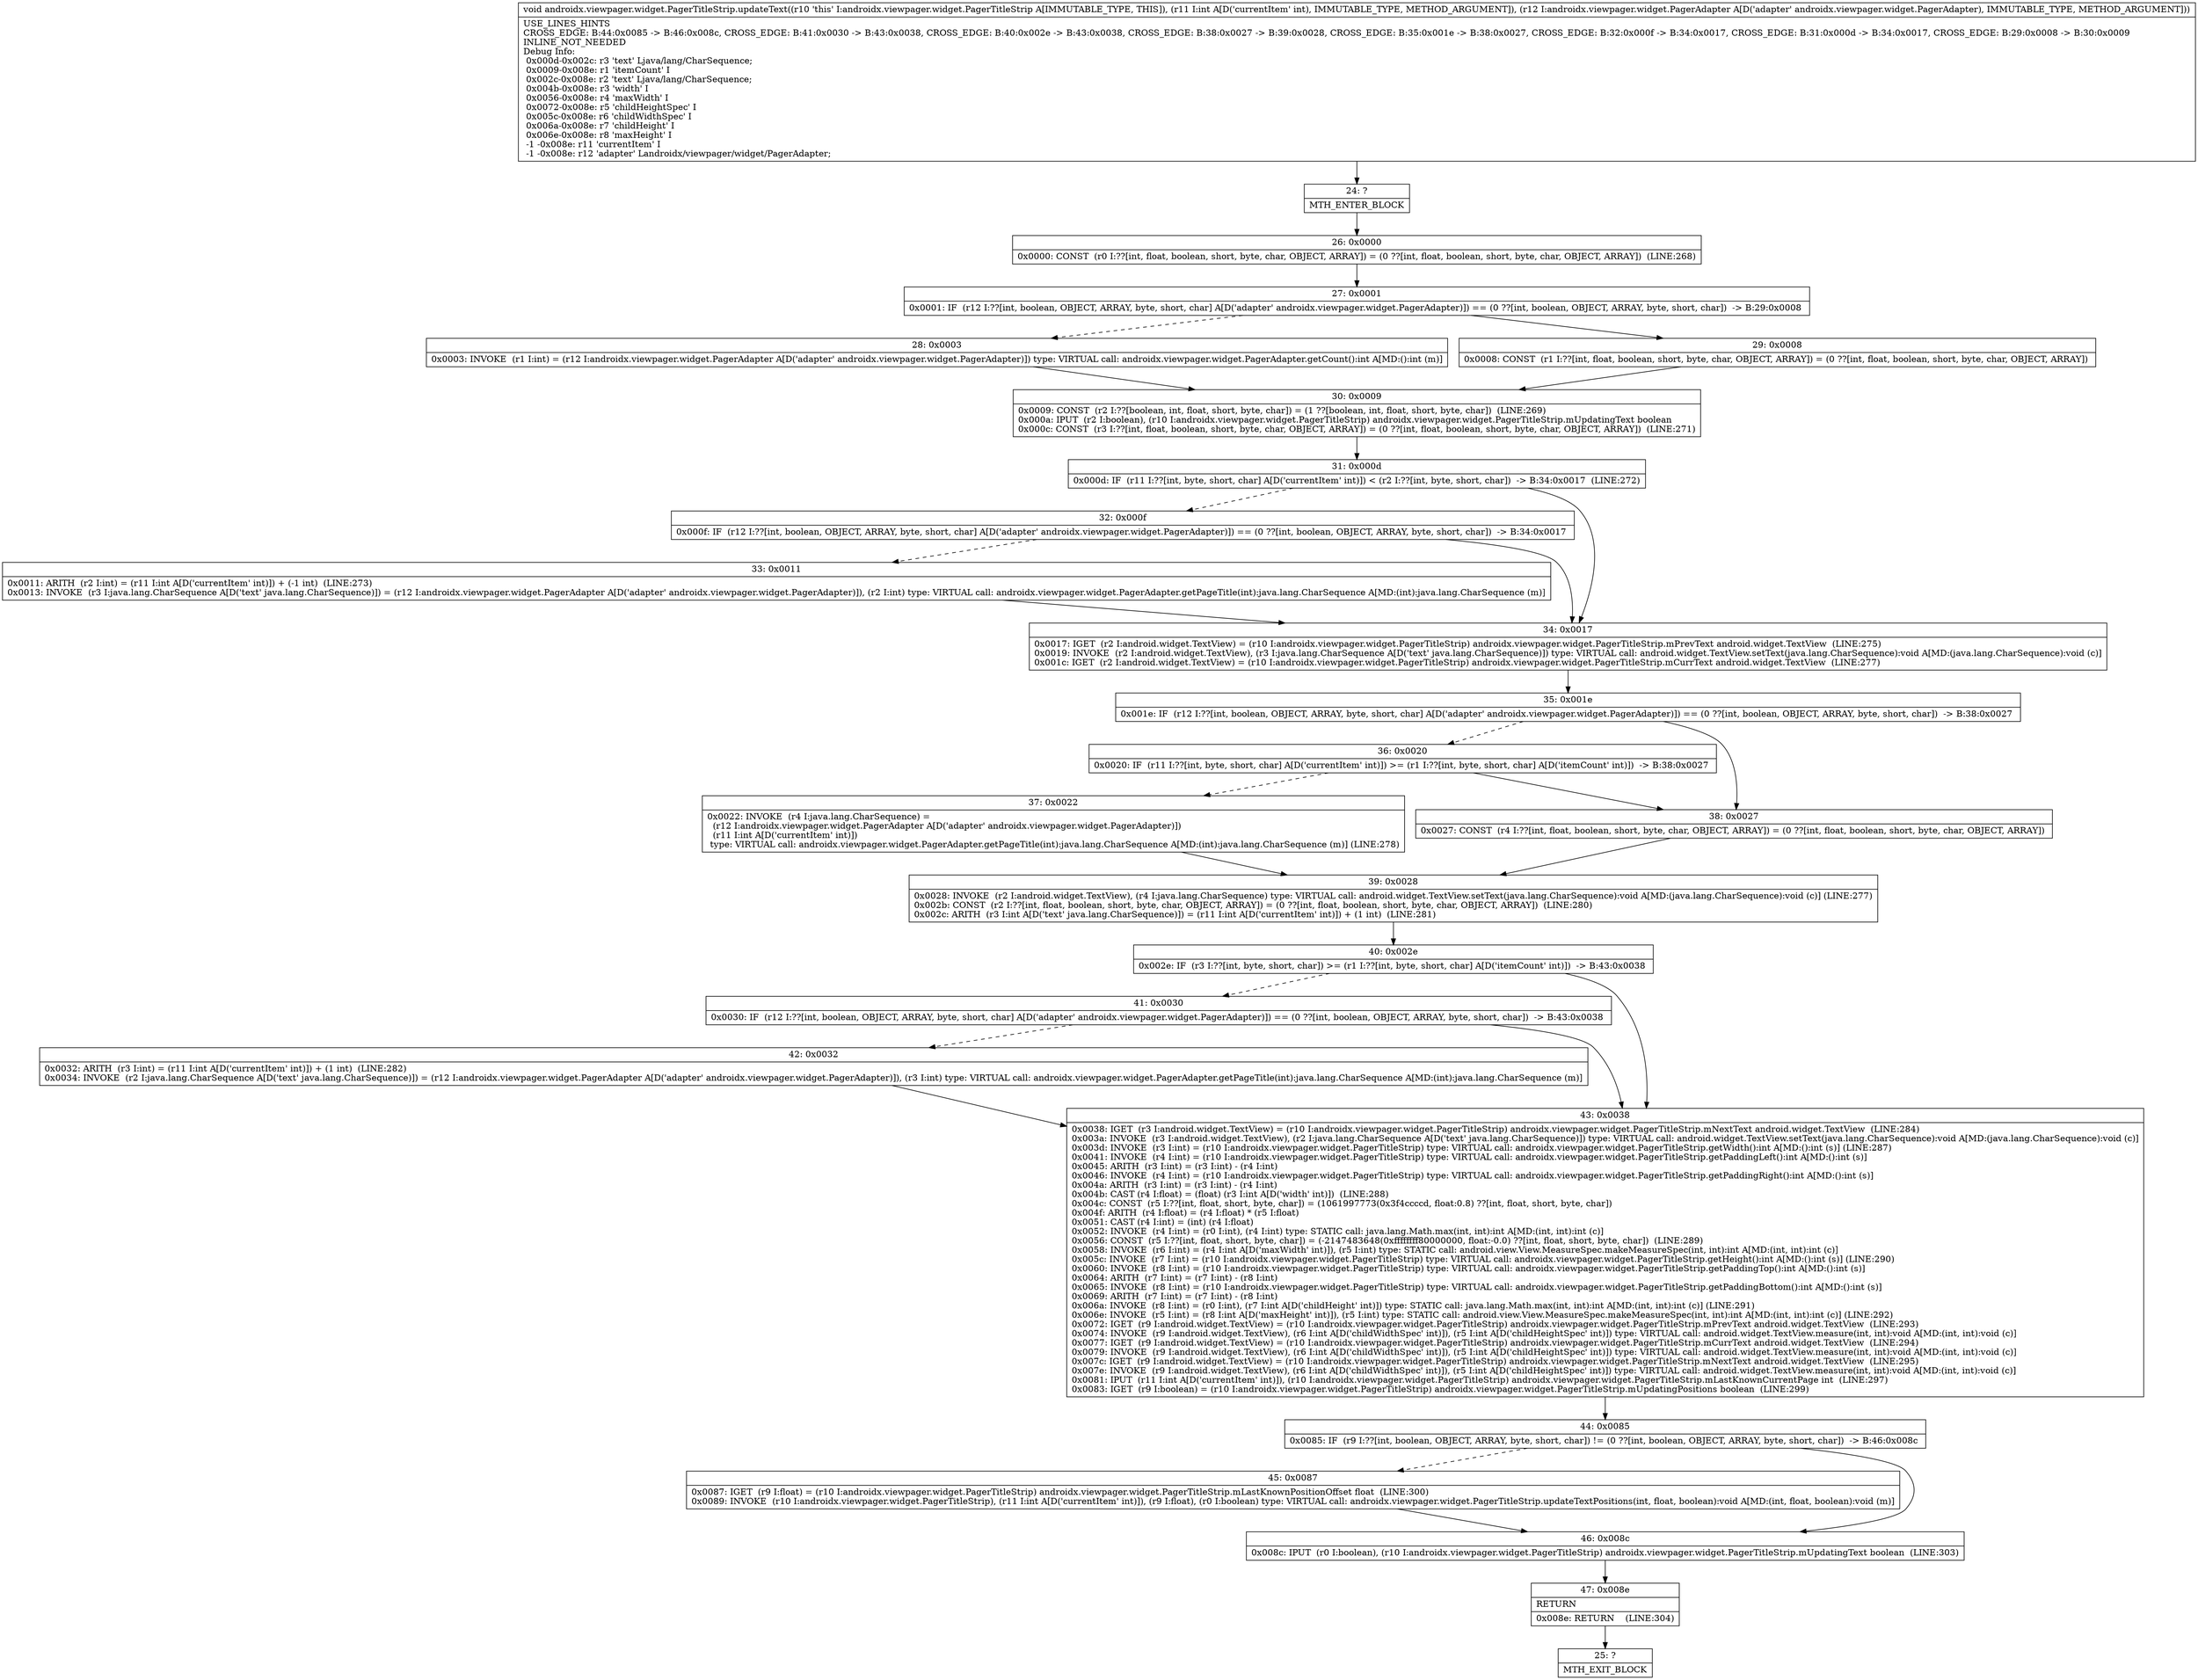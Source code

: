 digraph "CFG forandroidx.viewpager.widget.PagerTitleStrip.updateText(ILandroidx\/viewpager\/widget\/PagerAdapter;)V" {
Node_24 [shape=record,label="{24\:\ ?|MTH_ENTER_BLOCK\l}"];
Node_26 [shape=record,label="{26\:\ 0x0000|0x0000: CONST  (r0 I:??[int, float, boolean, short, byte, char, OBJECT, ARRAY]) = (0 ??[int, float, boolean, short, byte, char, OBJECT, ARRAY])  (LINE:268)\l}"];
Node_27 [shape=record,label="{27\:\ 0x0001|0x0001: IF  (r12 I:??[int, boolean, OBJECT, ARRAY, byte, short, char] A[D('adapter' androidx.viewpager.widget.PagerAdapter)]) == (0 ??[int, boolean, OBJECT, ARRAY, byte, short, char])  \-\> B:29:0x0008 \l}"];
Node_28 [shape=record,label="{28\:\ 0x0003|0x0003: INVOKE  (r1 I:int) = (r12 I:androidx.viewpager.widget.PagerAdapter A[D('adapter' androidx.viewpager.widget.PagerAdapter)]) type: VIRTUAL call: androidx.viewpager.widget.PagerAdapter.getCount():int A[MD:():int (m)]\l}"];
Node_30 [shape=record,label="{30\:\ 0x0009|0x0009: CONST  (r2 I:??[boolean, int, float, short, byte, char]) = (1 ??[boolean, int, float, short, byte, char])  (LINE:269)\l0x000a: IPUT  (r2 I:boolean), (r10 I:androidx.viewpager.widget.PagerTitleStrip) androidx.viewpager.widget.PagerTitleStrip.mUpdatingText boolean \l0x000c: CONST  (r3 I:??[int, float, boolean, short, byte, char, OBJECT, ARRAY]) = (0 ??[int, float, boolean, short, byte, char, OBJECT, ARRAY])  (LINE:271)\l}"];
Node_31 [shape=record,label="{31\:\ 0x000d|0x000d: IF  (r11 I:??[int, byte, short, char] A[D('currentItem' int)]) \< (r2 I:??[int, byte, short, char])  \-\> B:34:0x0017  (LINE:272)\l}"];
Node_32 [shape=record,label="{32\:\ 0x000f|0x000f: IF  (r12 I:??[int, boolean, OBJECT, ARRAY, byte, short, char] A[D('adapter' androidx.viewpager.widget.PagerAdapter)]) == (0 ??[int, boolean, OBJECT, ARRAY, byte, short, char])  \-\> B:34:0x0017 \l}"];
Node_33 [shape=record,label="{33\:\ 0x0011|0x0011: ARITH  (r2 I:int) = (r11 I:int A[D('currentItem' int)]) + (\-1 int)  (LINE:273)\l0x0013: INVOKE  (r3 I:java.lang.CharSequence A[D('text' java.lang.CharSequence)]) = (r12 I:androidx.viewpager.widget.PagerAdapter A[D('adapter' androidx.viewpager.widget.PagerAdapter)]), (r2 I:int) type: VIRTUAL call: androidx.viewpager.widget.PagerAdapter.getPageTitle(int):java.lang.CharSequence A[MD:(int):java.lang.CharSequence (m)]\l}"];
Node_34 [shape=record,label="{34\:\ 0x0017|0x0017: IGET  (r2 I:android.widget.TextView) = (r10 I:androidx.viewpager.widget.PagerTitleStrip) androidx.viewpager.widget.PagerTitleStrip.mPrevText android.widget.TextView  (LINE:275)\l0x0019: INVOKE  (r2 I:android.widget.TextView), (r3 I:java.lang.CharSequence A[D('text' java.lang.CharSequence)]) type: VIRTUAL call: android.widget.TextView.setText(java.lang.CharSequence):void A[MD:(java.lang.CharSequence):void (c)]\l0x001c: IGET  (r2 I:android.widget.TextView) = (r10 I:androidx.viewpager.widget.PagerTitleStrip) androidx.viewpager.widget.PagerTitleStrip.mCurrText android.widget.TextView  (LINE:277)\l}"];
Node_35 [shape=record,label="{35\:\ 0x001e|0x001e: IF  (r12 I:??[int, boolean, OBJECT, ARRAY, byte, short, char] A[D('adapter' androidx.viewpager.widget.PagerAdapter)]) == (0 ??[int, boolean, OBJECT, ARRAY, byte, short, char])  \-\> B:38:0x0027 \l}"];
Node_36 [shape=record,label="{36\:\ 0x0020|0x0020: IF  (r11 I:??[int, byte, short, char] A[D('currentItem' int)]) \>= (r1 I:??[int, byte, short, char] A[D('itemCount' int)])  \-\> B:38:0x0027 \l}"];
Node_37 [shape=record,label="{37\:\ 0x0022|0x0022: INVOKE  (r4 I:java.lang.CharSequence) = \l  (r12 I:androidx.viewpager.widget.PagerAdapter A[D('adapter' androidx.viewpager.widget.PagerAdapter)])\l  (r11 I:int A[D('currentItem' int)])\l type: VIRTUAL call: androidx.viewpager.widget.PagerAdapter.getPageTitle(int):java.lang.CharSequence A[MD:(int):java.lang.CharSequence (m)] (LINE:278)\l}"];
Node_39 [shape=record,label="{39\:\ 0x0028|0x0028: INVOKE  (r2 I:android.widget.TextView), (r4 I:java.lang.CharSequence) type: VIRTUAL call: android.widget.TextView.setText(java.lang.CharSequence):void A[MD:(java.lang.CharSequence):void (c)] (LINE:277)\l0x002b: CONST  (r2 I:??[int, float, boolean, short, byte, char, OBJECT, ARRAY]) = (0 ??[int, float, boolean, short, byte, char, OBJECT, ARRAY])  (LINE:280)\l0x002c: ARITH  (r3 I:int A[D('text' java.lang.CharSequence)]) = (r11 I:int A[D('currentItem' int)]) + (1 int)  (LINE:281)\l}"];
Node_40 [shape=record,label="{40\:\ 0x002e|0x002e: IF  (r3 I:??[int, byte, short, char]) \>= (r1 I:??[int, byte, short, char] A[D('itemCount' int)])  \-\> B:43:0x0038 \l}"];
Node_41 [shape=record,label="{41\:\ 0x0030|0x0030: IF  (r12 I:??[int, boolean, OBJECT, ARRAY, byte, short, char] A[D('adapter' androidx.viewpager.widget.PagerAdapter)]) == (0 ??[int, boolean, OBJECT, ARRAY, byte, short, char])  \-\> B:43:0x0038 \l}"];
Node_42 [shape=record,label="{42\:\ 0x0032|0x0032: ARITH  (r3 I:int) = (r11 I:int A[D('currentItem' int)]) + (1 int)  (LINE:282)\l0x0034: INVOKE  (r2 I:java.lang.CharSequence A[D('text' java.lang.CharSequence)]) = (r12 I:androidx.viewpager.widget.PagerAdapter A[D('adapter' androidx.viewpager.widget.PagerAdapter)]), (r3 I:int) type: VIRTUAL call: androidx.viewpager.widget.PagerAdapter.getPageTitle(int):java.lang.CharSequence A[MD:(int):java.lang.CharSequence (m)]\l}"];
Node_43 [shape=record,label="{43\:\ 0x0038|0x0038: IGET  (r3 I:android.widget.TextView) = (r10 I:androidx.viewpager.widget.PagerTitleStrip) androidx.viewpager.widget.PagerTitleStrip.mNextText android.widget.TextView  (LINE:284)\l0x003a: INVOKE  (r3 I:android.widget.TextView), (r2 I:java.lang.CharSequence A[D('text' java.lang.CharSequence)]) type: VIRTUAL call: android.widget.TextView.setText(java.lang.CharSequence):void A[MD:(java.lang.CharSequence):void (c)]\l0x003d: INVOKE  (r3 I:int) = (r10 I:androidx.viewpager.widget.PagerTitleStrip) type: VIRTUAL call: androidx.viewpager.widget.PagerTitleStrip.getWidth():int A[MD:():int (s)] (LINE:287)\l0x0041: INVOKE  (r4 I:int) = (r10 I:androidx.viewpager.widget.PagerTitleStrip) type: VIRTUAL call: androidx.viewpager.widget.PagerTitleStrip.getPaddingLeft():int A[MD:():int (s)]\l0x0045: ARITH  (r3 I:int) = (r3 I:int) \- (r4 I:int) \l0x0046: INVOKE  (r4 I:int) = (r10 I:androidx.viewpager.widget.PagerTitleStrip) type: VIRTUAL call: androidx.viewpager.widget.PagerTitleStrip.getPaddingRight():int A[MD:():int (s)]\l0x004a: ARITH  (r3 I:int) = (r3 I:int) \- (r4 I:int) \l0x004b: CAST (r4 I:float) = (float) (r3 I:int A[D('width' int)])  (LINE:288)\l0x004c: CONST  (r5 I:??[int, float, short, byte, char]) = (1061997773(0x3f4ccccd, float:0.8) ??[int, float, short, byte, char]) \l0x004f: ARITH  (r4 I:float) = (r4 I:float) * (r5 I:float) \l0x0051: CAST (r4 I:int) = (int) (r4 I:float) \l0x0052: INVOKE  (r4 I:int) = (r0 I:int), (r4 I:int) type: STATIC call: java.lang.Math.max(int, int):int A[MD:(int, int):int (c)]\l0x0056: CONST  (r5 I:??[int, float, short, byte, char]) = (\-2147483648(0xffffffff80000000, float:\-0.0) ??[int, float, short, byte, char])  (LINE:289)\l0x0058: INVOKE  (r6 I:int) = (r4 I:int A[D('maxWidth' int)]), (r5 I:int) type: STATIC call: android.view.View.MeasureSpec.makeMeasureSpec(int, int):int A[MD:(int, int):int (c)]\l0x005c: INVOKE  (r7 I:int) = (r10 I:androidx.viewpager.widget.PagerTitleStrip) type: VIRTUAL call: androidx.viewpager.widget.PagerTitleStrip.getHeight():int A[MD:():int (s)] (LINE:290)\l0x0060: INVOKE  (r8 I:int) = (r10 I:androidx.viewpager.widget.PagerTitleStrip) type: VIRTUAL call: androidx.viewpager.widget.PagerTitleStrip.getPaddingTop():int A[MD:():int (s)]\l0x0064: ARITH  (r7 I:int) = (r7 I:int) \- (r8 I:int) \l0x0065: INVOKE  (r8 I:int) = (r10 I:androidx.viewpager.widget.PagerTitleStrip) type: VIRTUAL call: androidx.viewpager.widget.PagerTitleStrip.getPaddingBottom():int A[MD:():int (s)]\l0x0069: ARITH  (r7 I:int) = (r7 I:int) \- (r8 I:int) \l0x006a: INVOKE  (r8 I:int) = (r0 I:int), (r7 I:int A[D('childHeight' int)]) type: STATIC call: java.lang.Math.max(int, int):int A[MD:(int, int):int (c)] (LINE:291)\l0x006e: INVOKE  (r5 I:int) = (r8 I:int A[D('maxHeight' int)]), (r5 I:int) type: STATIC call: android.view.View.MeasureSpec.makeMeasureSpec(int, int):int A[MD:(int, int):int (c)] (LINE:292)\l0x0072: IGET  (r9 I:android.widget.TextView) = (r10 I:androidx.viewpager.widget.PagerTitleStrip) androidx.viewpager.widget.PagerTitleStrip.mPrevText android.widget.TextView  (LINE:293)\l0x0074: INVOKE  (r9 I:android.widget.TextView), (r6 I:int A[D('childWidthSpec' int)]), (r5 I:int A[D('childHeightSpec' int)]) type: VIRTUAL call: android.widget.TextView.measure(int, int):void A[MD:(int, int):void (c)]\l0x0077: IGET  (r9 I:android.widget.TextView) = (r10 I:androidx.viewpager.widget.PagerTitleStrip) androidx.viewpager.widget.PagerTitleStrip.mCurrText android.widget.TextView  (LINE:294)\l0x0079: INVOKE  (r9 I:android.widget.TextView), (r6 I:int A[D('childWidthSpec' int)]), (r5 I:int A[D('childHeightSpec' int)]) type: VIRTUAL call: android.widget.TextView.measure(int, int):void A[MD:(int, int):void (c)]\l0x007c: IGET  (r9 I:android.widget.TextView) = (r10 I:androidx.viewpager.widget.PagerTitleStrip) androidx.viewpager.widget.PagerTitleStrip.mNextText android.widget.TextView  (LINE:295)\l0x007e: INVOKE  (r9 I:android.widget.TextView), (r6 I:int A[D('childWidthSpec' int)]), (r5 I:int A[D('childHeightSpec' int)]) type: VIRTUAL call: android.widget.TextView.measure(int, int):void A[MD:(int, int):void (c)]\l0x0081: IPUT  (r11 I:int A[D('currentItem' int)]), (r10 I:androidx.viewpager.widget.PagerTitleStrip) androidx.viewpager.widget.PagerTitleStrip.mLastKnownCurrentPage int  (LINE:297)\l0x0083: IGET  (r9 I:boolean) = (r10 I:androidx.viewpager.widget.PagerTitleStrip) androidx.viewpager.widget.PagerTitleStrip.mUpdatingPositions boolean  (LINE:299)\l}"];
Node_44 [shape=record,label="{44\:\ 0x0085|0x0085: IF  (r9 I:??[int, boolean, OBJECT, ARRAY, byte, short, char]) != (0 ??[int, boolean, OBJECT, ARRAY, byte, short, char])  \-\> B:46:0x008c \l}"];
Node_45 [shape=record,label="{45\:\ 0x0087|0x0087: IGET  (r9 I:float) = (r10 I:androidx.viewpager.widget.PagerTitleStrip) androidx.viewpager.widget.PagerTitleStrip.mLastKnownPositionOffset float  (LINE:300)\l0x0089: INVOKE  (r10 I:androidx.viewpager.widget.PagerTitleStrip), (r11 I:int A[D('currentItem' int)]), (r9 I:float), (r0 I:boolean) type: VIRTUAL call: androidx.viewpager.widget.PagerTitleStrip.updateTextPositions(int, float, boolean):void A[MD:(int, float, boolean):void (m)]\l}"];
Node_46 [shape=record,label="{46\:\ 0x008c|0x008c: IPUT  (r0 I:boolean), (r10 I:androidx.viewpager.widget.PagerTitleStrip) androidx.viewpager.widget.PagerTitleStrip.mUpdatingText boolean  (LINE:303)\l}"];
Node_47 [shape=record,label="{47\:\ 0x008e|RETURN\l|0x008e: RETURN    (LINE:304)\l}"];
Node_25 [shape=record,label="{25\:\ ?|MTH_EXIT_BLOCK\l}"];
Node_38 [shape=record,label="{38\:\ 0x0027|0x0027: CONST  (r4 I:??[int, float, boolean, short, byte, char, OBJECT, ARRAY]) = (0 ??[int, float, boolean, short, byte, char, OBJECT, ARRAY]) \l}"];
Node_29 [shape=record,label="{29\:\ 0x0008|0x0008: CONST  (r1 I:??[int, float, boolean, short, byte, char, OBJECT, ARRAY]) = (0 ??[int, float, boolean, short, byte, char, OBJECT, ARRAY]) \l}"];
MethodNode[shape=record,label="{void androidx.viewpager.widget.PagerTitleStrip.updateText((r10 'this' I:androidx.viewpager.widget.PagerTitleStrip A[IMMUTABLE_TYPE, THIS]), (r11 I:int A[D('currentItem' int), IMMUTABLE_TYPE, METHOD_ARGUMENT]), (r12 I:androidx.viewpager.widget.PagerAdapter A[D('adapter' androidx.viewpager.widget.PagerAdapter), IMMUTABLE_TYPE, METHOD_ARGUMENT]))  | USE_LINES_HINTS\lCROSS_EDGE: B:44:0x0085 \-\> B:46:0x008c, CROSS_EDGE: B:41:0x0030 \-\> B:43:0x0038, CROSS_EDGE: B:40:0x002e \-\> B:43:0x0038, CROSS_EDGE: B:38:0x0027 \-\> B:39:0x0028, CROSS_EDGE: B:35:0x001e \-\> B:38:0x0027, CROSS_EDGE: B:32:0x000f \-\> B:34:0x0017, CROSS_EDGE: B:31:0x000d \-\> B:34:0x0017, CROSS_EDGE: B:29:0x0008 \-\> B:30:0x0009\lINLINE_NOT_NEEDED\lDebug Info:\l  0x000d\-0x002c: r3 'text' Ljava\/lang\/CharSequence;\l  0x0009\-0x008e: r1 'itemCount' I\l  0x002c\-0x008e: r2 'text' Ljava\/lang\/CharSequence;\l  0x004b\-0x008e: r3 'width' I\l  0x0056\-0x008e: r4 'maxWidth' I\l  0x0072\-0x008e: r5 'childHeightSpec' I\l  0x005c\-0x008e: r6 'childWidthSpec' I\l  0x006a\-0x008e: r7 'childHeight' I\l  0x006e\-0x008e: r8 'maxHeight' I\l  \-1 \-0x008e: r11 'currentItem' I\l  \-1 \-0x008e: r12 'adapter' Landroidx\/viewpager\/widget\/PagerAdapter;\l}"];
MethodNode -> Node_24;Node_24 -> Node_26;
Node_26 -> Node_27;
Node_27 -> Node_28[style=dashed];
Node_27 -> Node_29;
Node_28 -> Node_30;
Node_30 -> Node_31;
Node_31 -> Node_32[style=dashed];
Node_31 -> Node_34;
Node_32 -> Node_33[style=dashed];
Node_32 -> Node_34;
Node_33 -> Node_34;
Node_34 -> Node_35;
Node_35 -> Node_36[style=dashed];
Node_35 -> Node_38;
Node_36 -> Node_37[style=dashed];
Node_36 -> Node_38;
Node_37 -> Node_39;
Node_39 -> Node_40;
Node_40 -> Node_41[style=dashed];
Node_40 -> Node_43;
Node_41 -> Node_42[style=dashed];
Node_41 -> Node_43;
Node_42 -> Node_43;
Node_43 -> Node_44;
Node_44 -> Node_45[style=dashed];
Node_44 -> Node_46;
Node_45 -> Node_46;
Node_46 -> Node_47;
Node_47 -> Node_25;
Node_38 -> Node_39;
Node_29 -> Node_30;
}

